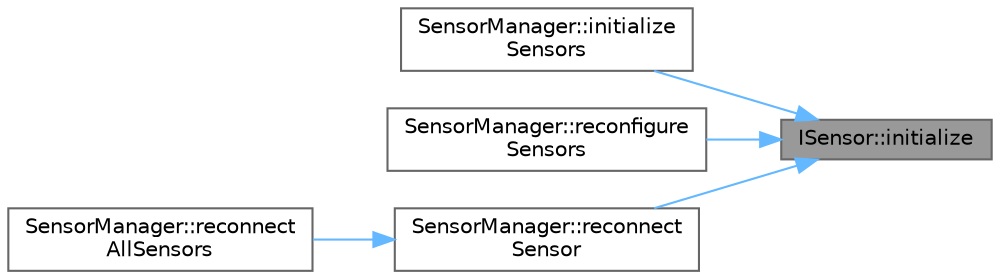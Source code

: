 digraph "ISensor::initialize"
{
 // LATEX_PDF_SIZE
  bgcolor="transparent";
  edge [fontname=Helvetica,fontsize=10,labelfontname=Helvetica,labelfontsize=10];
  node [fontname=Helvetica,fontsize=10,shape=box,height=0.2,width=0.4];
  rankdir="RL";
  Node1 [id="Node000001",label="ISensor::initialize",height=0.2,width=0.4,color="gray40", fillcolor="grey60", style="filled", fontcolor="black",tooltip="Initialize sensor hardware."];
  Node1 -> Node2 [id="edge1_Node000001_Node000002",dir="back",color="steelblue1",style="solid",tooltip=" "];
  Node2 [id="Node000002",label="SensorManager::initialize\lSensors",height=0.2,width=0.4,color="grey40", fillcolor="white", style="filled",URL="$class_sensor_manager.html#aded8aff6d741a64d0c34668a0694dd3d",tooltip="Initialize all sensors from configuration."];
  Node1 -> Node3 [id="edge2_Node000001_Node000003",dir="back",color="steelblue1",style="solid",tooltip=" "];
  Node3 [id="Node000003",label="SensorManager::reconfigure\lSensors",height=0.2,width=0.4,color="grey40", fillcolor="white", style="filled",URL="$class_sensor_manager.html#afd2d5b9e8844fd6cf7a25b35e2126180",tooltip="Reconfigure sensors based on new configuration."];
  Node1 -> Node4 [id="edge3_Node000001_Node000004",dir="back",color="steelblue1",style="solid",tooltip=" "];
  Node4 [id="Node000004",label="SensorManager::reconnect\lSensor",height=0.2,width=0.4,color="grey40", fillcolor="white", style="filled",URL="$class_sensor_manager.html#af4f3a4f5c5145e75e1c5be0c6dbe6a93",tooltip="Attempt to reconnect a disconnected sensor."];
  Node4 -> Node5 [id="edge4_Node000004_Node000005",dir="back",color="steelblue1",style="solid",tooltip=" "];
  Node5 [id="Node000005",label="SensorManager::reconnect\lAllSensors",height=0.2,width=0.4,color="grey40", fillcolor="white", style="filled",URL="$class_sensor_manager.html#a9eb9913b14ec7baa050e39dffadc16ca",tooltip="Attempt to reconnect all disconnected sensors."];
}
